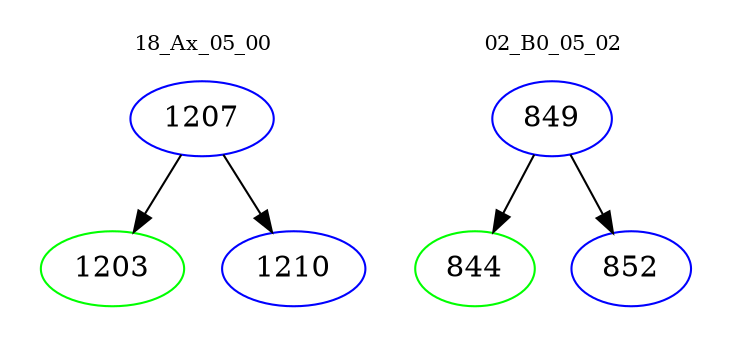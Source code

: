 digraph{
subgraph cluster_0 {
color = white
label = "18_Ax_05_00";
fontsize=10;
T0_1207 [label="1207", color="blue"]
T0_1207 -> T0_1203 [color="black"]
T0_1203 [label="1203", color="green"]
T0_1207 -> T0_1210 [color="black"]
T0_1210 [label="1210", color="blue"]
}
subgraph cluster_1 {
color = white
label = "02_B0_05_02";
fontsize=10;
T1_849 [label="849", color="blue"]
T1_849 -> T1_844 [color="black"]
T1_844 [label="844", color="green"]
T1_849 -> T1_852 [color="black"]
T1_852 [label="852", color="blue"]
}
}
